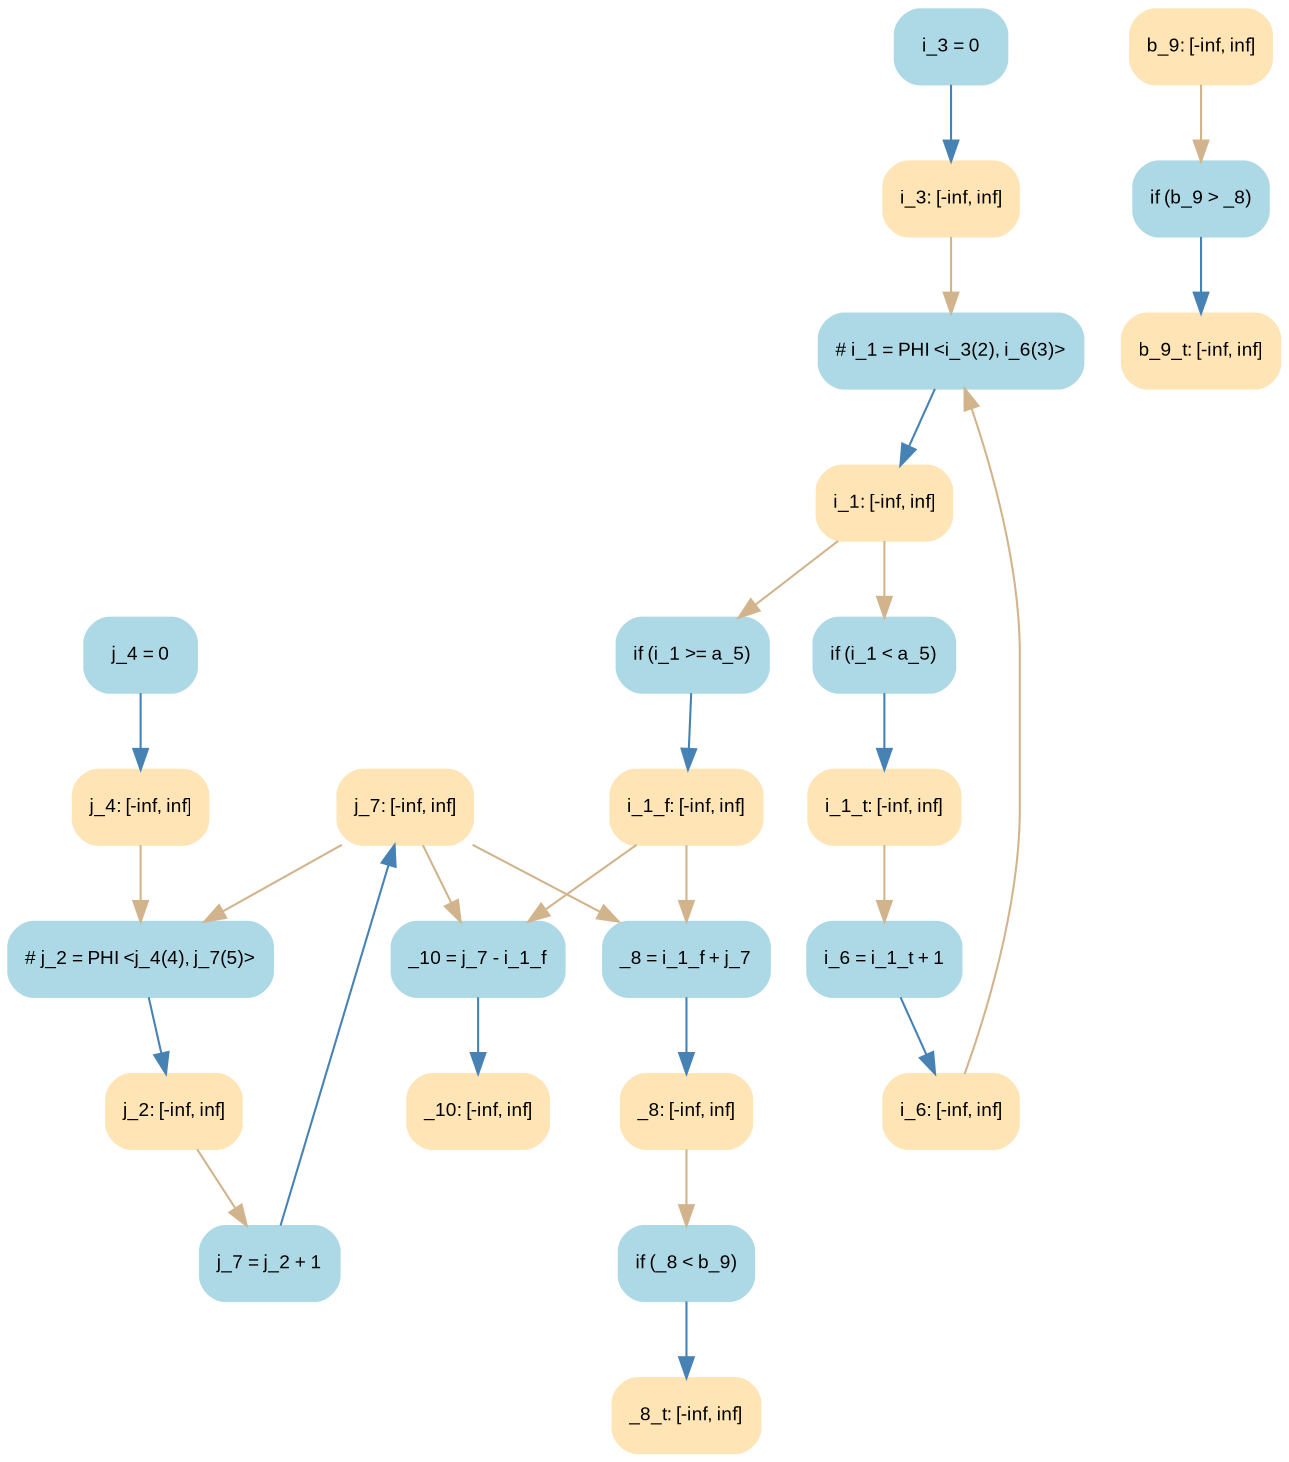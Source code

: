 digraph t10_foo_ConstraintGraph { 
	center=true
	labelloc=top
	fontname=Arial
	fontsize=12
	edge[fontname=Arial, fontsize=10]
	node[fontname=Arial, fontsize=9]

		Node_0 -> Node_1 [color=steelblue]
		Node_2 -> Node_3 [color=steelblue]
		Node_4 -> Node_5 [color=steelblue]
		Node_6 -> Node_7 [color=steelblue]
		Node_8 -> Node_9 [color=steelblue]
		Node_10 -> Node_11 [color=steelblue]
		Node_12 -> Node_13 [color=steelblue]
		Node_14 -> Node_15 [color=steelblue]
		Node_16 -> Node_17 [color=steelblue]
		Node_18 -> Node_19 [color=steelblue]
		Node_20 -> Node_21 [color=steelblue]
		Node_22 -> Node_23 [color=steelblue]
		Node_1 -> Node_12 [color=tan]
		Node_1 -> Node_14 [color=tan]
		Node_21 -> Node_0 [color=tan]
		Node_9 -> Node_2 [color=tan]
		Node_9 -> Node_10 [color=tan]
		Node_9 -> Node_18 [color=tan]
		Node_15 -> Node_6 [color=tan]
		Node_19 -> Node_8 [color=tan]
		Node_3 -> Node_4 [color=tan]
		Node_17 -> Node_18 [color=tan]
		Node_13 -> Node_2 [color=tan]
		Node_13 -> Node_10 [color=tan]
		Node_7 -> Node_0 [color=tan]
		Node_24 -> Node_22 [color=tan]

	Node_0 [fillcolor=lightblue, color=lightblue, shape=Mrecord, style=filled, label="{ # i_1 = PHI \<i_3(2), i_6(3)\> }"]
	Node_2 [fillcolor=lightblue, color=lightblue, shape=Mrecord, style=filled, label="{ _8 = i_1_f + j_7 }"]
	Node_4 [fillcolor=lightblue, color=lightblue, shape=Mrecord, style=filled, label="{ if (_8 \< b_9) }"]
	Node_6 [fillcolor=lightblue, color=lightblue, shape=Mrecord, style=filled, label="{ i_6 = i_1_t + 1 }"]
	Node_8 [fillcolor=lightblue, color=lightblue, shape=Mrecord, style=filled, label="{ j_7 = j_2 + 1 }"]
	Node_10 [fillcolor=lightblue, color=lightblue, shape=Mrecord, style=filled, label="{ _10 = j_7 - i_1_f }"]
	Node_12 [fillcolor=lightblue, color=lightblue, shape=Mrecord, style=filled, label="{ if (i_1 \>= a_5) }"]
	Node_14 [fillcolor=lightblue, color=lightblue, shape=Mrecord, style=filled, label="{ if (i_1 \< a_5) }"]
	Node_16 [fillcolor=lightblue, color=lightblue, shape=Mrecord, style=filled, label="{ j_4 = 0 }"]
	Node_18 [fillcolor=lightblue, color=lightblue, shape=Mrecord, style=filled, label="{ # j_2 = PHI \<j_4(4), j_7(5)\> }"]
	Node_20 [fillcolor=lightblue, color=lightblue, shape=Mrecord, style=filled, label="{ i_3 = 0 }"]
	Node_22 [fillcolor=lightblue, color=lightblue, shape=Mrecord, style=filled, label="{ if (b_9 \> _8) }"]
	Node_1 [fillcolor=moccasin, color=moccasin, shape=Mrecord, style=filled, label="{ i_1: \[-inf, inf\] }"]
	Node_21 [fillcolor=moccasin, color=moccasin, shape=Mrecord, style=filled, label="{ i_3: \[-inf, inf\] }"]
	Node_9 [fillcolor=moccasin, color=moccasin, shape=Mrecord, style=filled, label="{ j_7: \[-inf, inf\] }"]
	Node_15 [fillcolor=moccasin, color=moccasin, shape=Mrecord, style=filled, label="{ i_1_t: \[-inf, inf\] }"]
	Node_19 [fillcolor=moccasin, color=moccasin, shape=Mrecord, style=filled, label="{ j_2: \[-inf, inf\] }"]
	Node_23 [fillcolor=moccasin, color=moccasin, shape=Mrecord, style=filled, label="{ b_9_t: \[-inf, inf\] }"]
	Node_3 [fillcolor=moccasin, color=moccasin, shape=Mrecord, style=filled, label="{ _8: \[-inf, inf\] }"]
	Node_11 [fillcolor=moccasin, color=moccasin, shape=Mrecord, style=filled, label="{ _10: \[-inf, inf\] }"]
	Node_17 [fillcolor=moccasin, color=moccasin, shape=Mrecord, style=filled, label="{ j_4: \[-inf, inf\] }"]
	Node_13 [fillcolor=moccasin, color=moccasin, shape=Mrecord, style=filled, label="{ i_1_f: \[-inf, inf\] }"]
	Node_5 [fillcolor=moccasin, color=moccasin, shape=Mrecord, style=filled, label="{ _8_t: \[-inf, inf\] }"]
	Node_7 [fillcolor=moccasin, color=moccasin, shape=Mrecord, style=filled, label="{ i_6: \[-inf, inf\] }"]
	Node_24 [fillcolor=moccasin, color=moccasin, shape=Mrecord, style=filled, label="{ b_9: \[-inf, inf\] }"]
}
